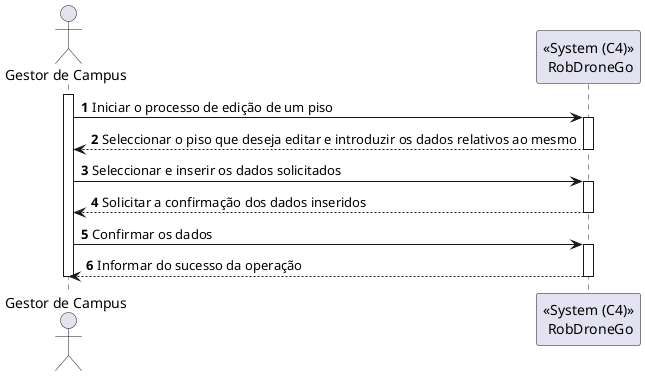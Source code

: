 @startuml
autonumber
actor "Gestor de Campus" as GC

participant "<<System (C4)>>\n RobDroneGo" as SPA

activate GC

GC -> SPA : Iniciar o processo de edição de um piso
activate SPA
SPA --> GC : Seleccionar o piso que deseja editar e introduzir os dados relativos ao mesmo
deactivate SPA

GC -> SPA : Seleccionar e inserir os dados solicitados
activate SPA
SPA --> GC : Solicitar a confirmação dos dados inseridos 
deactivate SPA

GC -> SPA : Confirmar os dados
activate SPA
SPA --> GC : Informar do sucesso da operação 
deactivate SPA

deactivate GC

@enduml
